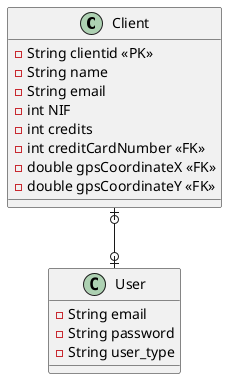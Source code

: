@startuml
'skinparam linetype polyline


class Client {
    -String clientid «PK»
    -String name
    -String email
    -int NIF
    -int credits
    -int creditCardNumber «FK»
    -double gpsCoordinateX «FK»
    -double gpsCoordinateY «FK»
}


class User {
  -String email
  -String password
  -String user_type
}

Client |o--o| User

@enduml